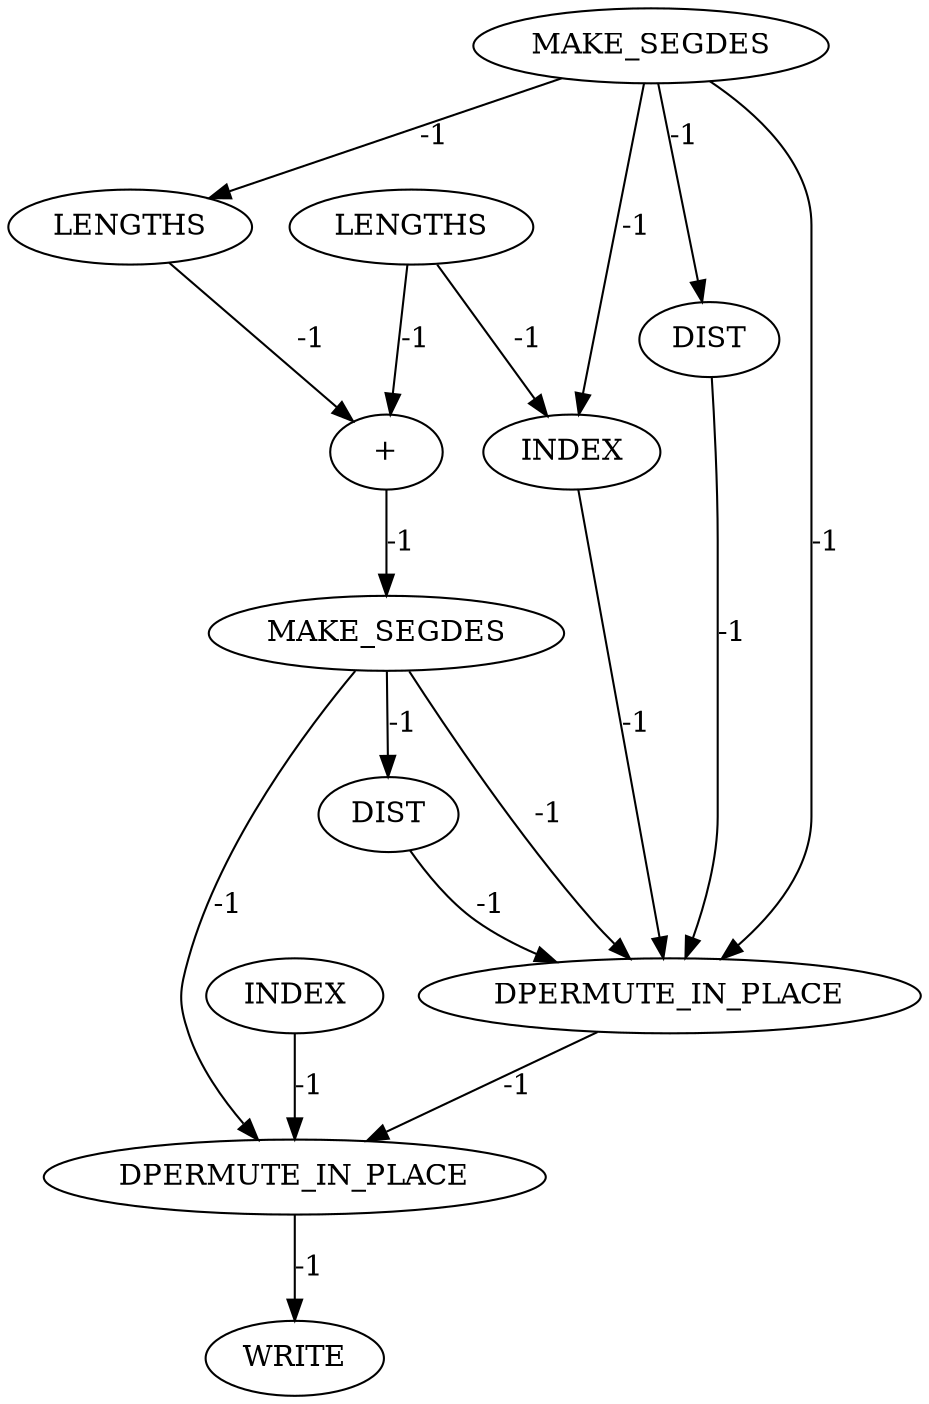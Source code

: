 digraph {
	convex_hull_large_rl_INST_3194 [label="+" cost=0]
	convex_hull_large_rl_INST_3175 [label=LENGTHS cost=0]
	convex_hull_large_rl_INST_3193 [label=LENGTHS cost=0]
	convex_hull_large_rl_INST_3161 [label=DIST cost=0]
	convex_hull_large_rl_INST_3199 [label=MAKE_SEGDES cost=0]
	convex_hull_large_rl_INST_3171 [label=INDEX cost=0]
	convex_hull_large_rl_INST_3155 [label=MAKE_SEGDES cost=0]
	convex_hull_large_rl_INST_3183 [label=INDEX cost=0]
	convex_hull_large_rl_INST_6319 [label=DPERMUTE_IN_PLACE cost=0]
	convex_hull_large_rl_INST_3229 [label=WRITE cost=0]
	convex_hull_large_rl_INST_3205 [label=DIST cost=0]
	convex_hull_large_rl_INST_6320 [label=DPERMUTE_IN_PLACE cost=0]
	convex_hull_large_rl_INST_3194 -> convex_hull_large_rl_INST_3199 [label=-1 cost=-1]
	convex_hull_large_rl_INST_3175 -> convex_hull_large_rl_INST_3183 [label=-1 cost=-1]
	convex_hull_large_rl_INST_3175 -> convex_hull_large_rl_INST_3194 [label=-1 cost=-1]
	convex_hull_large_rl_INST_3193 -> convex_hull_large_rl_INST_3194 [label=-1 cost=-1]
	convex_hull_large_rl_INST_3161 -> convex_hull_large_rl_INST_6319 [label=-1 cost=-1]
	convex_hull_large_rl_INST_3199 -> convex_hull_large_rl_INST_3205 [label=-1 cost=-1]
	convex_hull_large_rl_INST_3199 -> convex_hull_large_rl_INST_6319 [label=-1 cost=-1]
	convex_hull_large_rl_INST_3199 -> convex_hull_large_rl_INST_6320 [label=-1 cost=-1]
	convex_hull_large_rl_INST_3171 -> convex_hull_large_rl_INST_6320 [label=-1 cost=-1]
	convex_hull_large_rl_INST_3155 -> convex_hull_large_rl_INST_3161 [label=-1 cost=-1]
	convex_hull_large_rl_INST_3155 -> convex_hull_large_rl_INST_3183 [label=-1 cost=-1]
	convex_hull_large_rl_INST_3155 -> convex_hull_large_rl_INST_3193 [label=-1 cost=-1]
	convex_hull_large_rl_INST_3155 -> convex_hull_large_rl_INST_6319 [label=-1 cost=-1]
	convex_hull_large_rl_INST_3183 -> convex_hull_large_rl_INST_6319 [label=-1 cost=-1]
	convex_hull_large_rl_INST_6319 -> convex_hull_large_rl_INST_6320 [label=-1 cost=-1]
	convex_hull_large_rl_INST_3205 -> convex_hull_large_rl_INST_6319 [label=-1 cost=-1]
	convex_hull_large_rl_INST_6320 -> convex_hull_large_rl_INST_3229 [label=-1 cost=-1]
}
